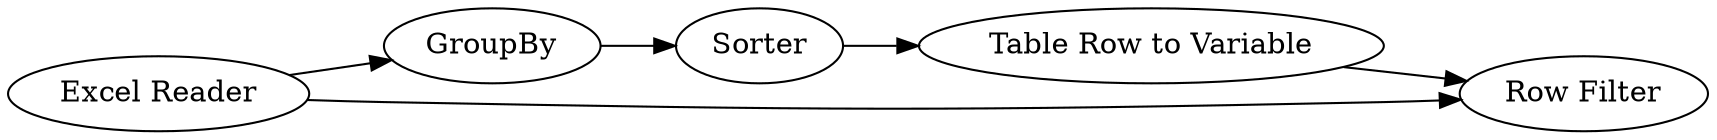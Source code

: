 digraph {
	1 [label="Excel Reader"]
	2 [label=GroupBy]
	3 [label=Sorter]
	4 [label="Table Row to Variable"]
	5 [label="Row Filter"]
	1 -> 5
	1 -> 2
	2 -> 3
	3 -> 4
	4 -> 5
	rankdir=LR
}
